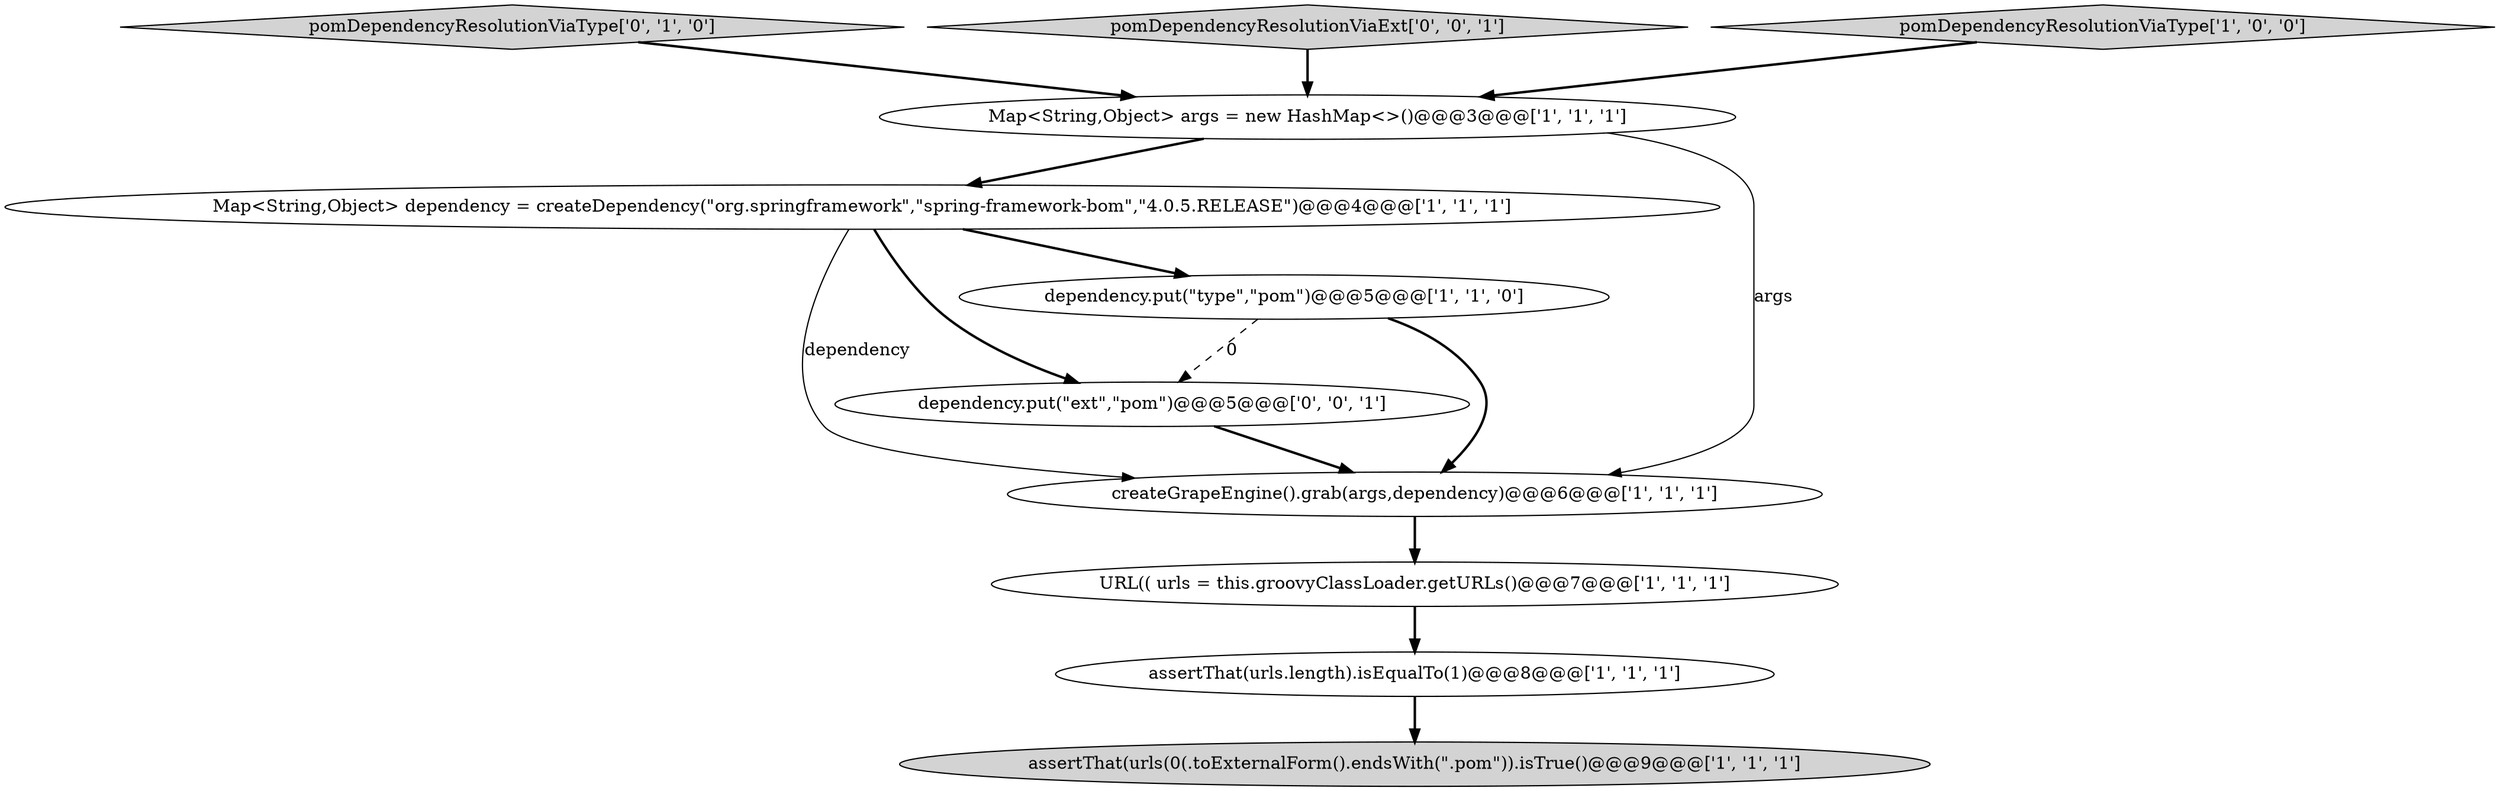 digraph {
9 [style = filled, label = "dependency.put(\"ext\",\"pom\")@@@5@@@['0', '0', '1']", fillcolor = white, shape = ellipse image = "AAA0AAABBB3BBB"];
0 [style = filled, label = "assertThat(urls.length).isEqualTo(1)@@@8@@@['1', '1', '1']", fillcolor = white, shape = ellipse image = "AAA0AAABBB1BBB"];
7 [style = filled, label = "URL(( urls = this.groovyClassLoader.getURLs()@@@7@@@['1', '1', '1']", fillcolor = white, shape = ellipse image = "AAA0AAABBB1BBB"];
5 [style = filled, label = "createGrapeEngine().grab(args,dependency)@@@6@@@['1', '1', '1']", fillcolor = white, shape = ellipse image = "AAA0AAABBB1BBB"];
8 [style = filled, label = "pomDependencyResolutionViaType['0', '1', '0']", fillcolor = lightgray, shape = diamond image = "AAA0AAABBB2BBB"];
10 [style = filled, label = "pomDependencyResolutionViaExt['0', '0', '1']", fillcolor = lightgray, shape = diamond image = "AAA0AAABBB3BBB"];
1 [style = filled, label = "pomDependencyResolutionViaType['1', '0', '0']", fillcolor = lightgray, shape = diamond image = "AAA0AAABBB1BBB"];
4 [style = filled, label = "Map<String,Object> args = new HashMap<>()@@@3@@@['1', '1', '1']", fillcolor = white, shape = ellipse image = "AAA0AAABBB1BBB"];
2 [style = filled, label = "assertThat(urls(0(.toExternalForm().endsWith(\".pom\")).isTrue()@@@9@@@['1', '1', '1']", fillcolor = lightgray, shape = ellipse image = "AAA0AAABBB1BBB"];
3 [style = filled, label = "Map<String,Object> dependency = createDependency(\"org.springframework\",\"spring-framework-bom\",\"4.0.5.RELEASE\")@@@4@@@['1', '1', '1']", fillcolor = white, shape = ellipse image = "AAA0AAABBB1BBB"];
6 [style = filled, label = "dependency.put(\"type\",\"pom\")@@@5@@@['1', '1', '0']", fillcolor = white, shape = ellipse image = "AAA0AAABBB1BBB"];
9->5 [style = bold, label=""];
3->9 [style = bold, label=""];
5->7 [style = bold, label=""];
4->3 [style = bold, label=""];
3->6 [style = bold, label=""];
6->5 [style = bold, label=""];
1->4 [style = bold, label=""];
7->0 [style = bold, label=""];
3->5 [style = solid, label="dependency"];
8->4 [style = bold, label=""];
4->5 [style = solid, label="args"];
0->2 [style = bold, label=""];
6->9 [style = dashed, label="0"];
10->4 [style = bold, label=""];
}
